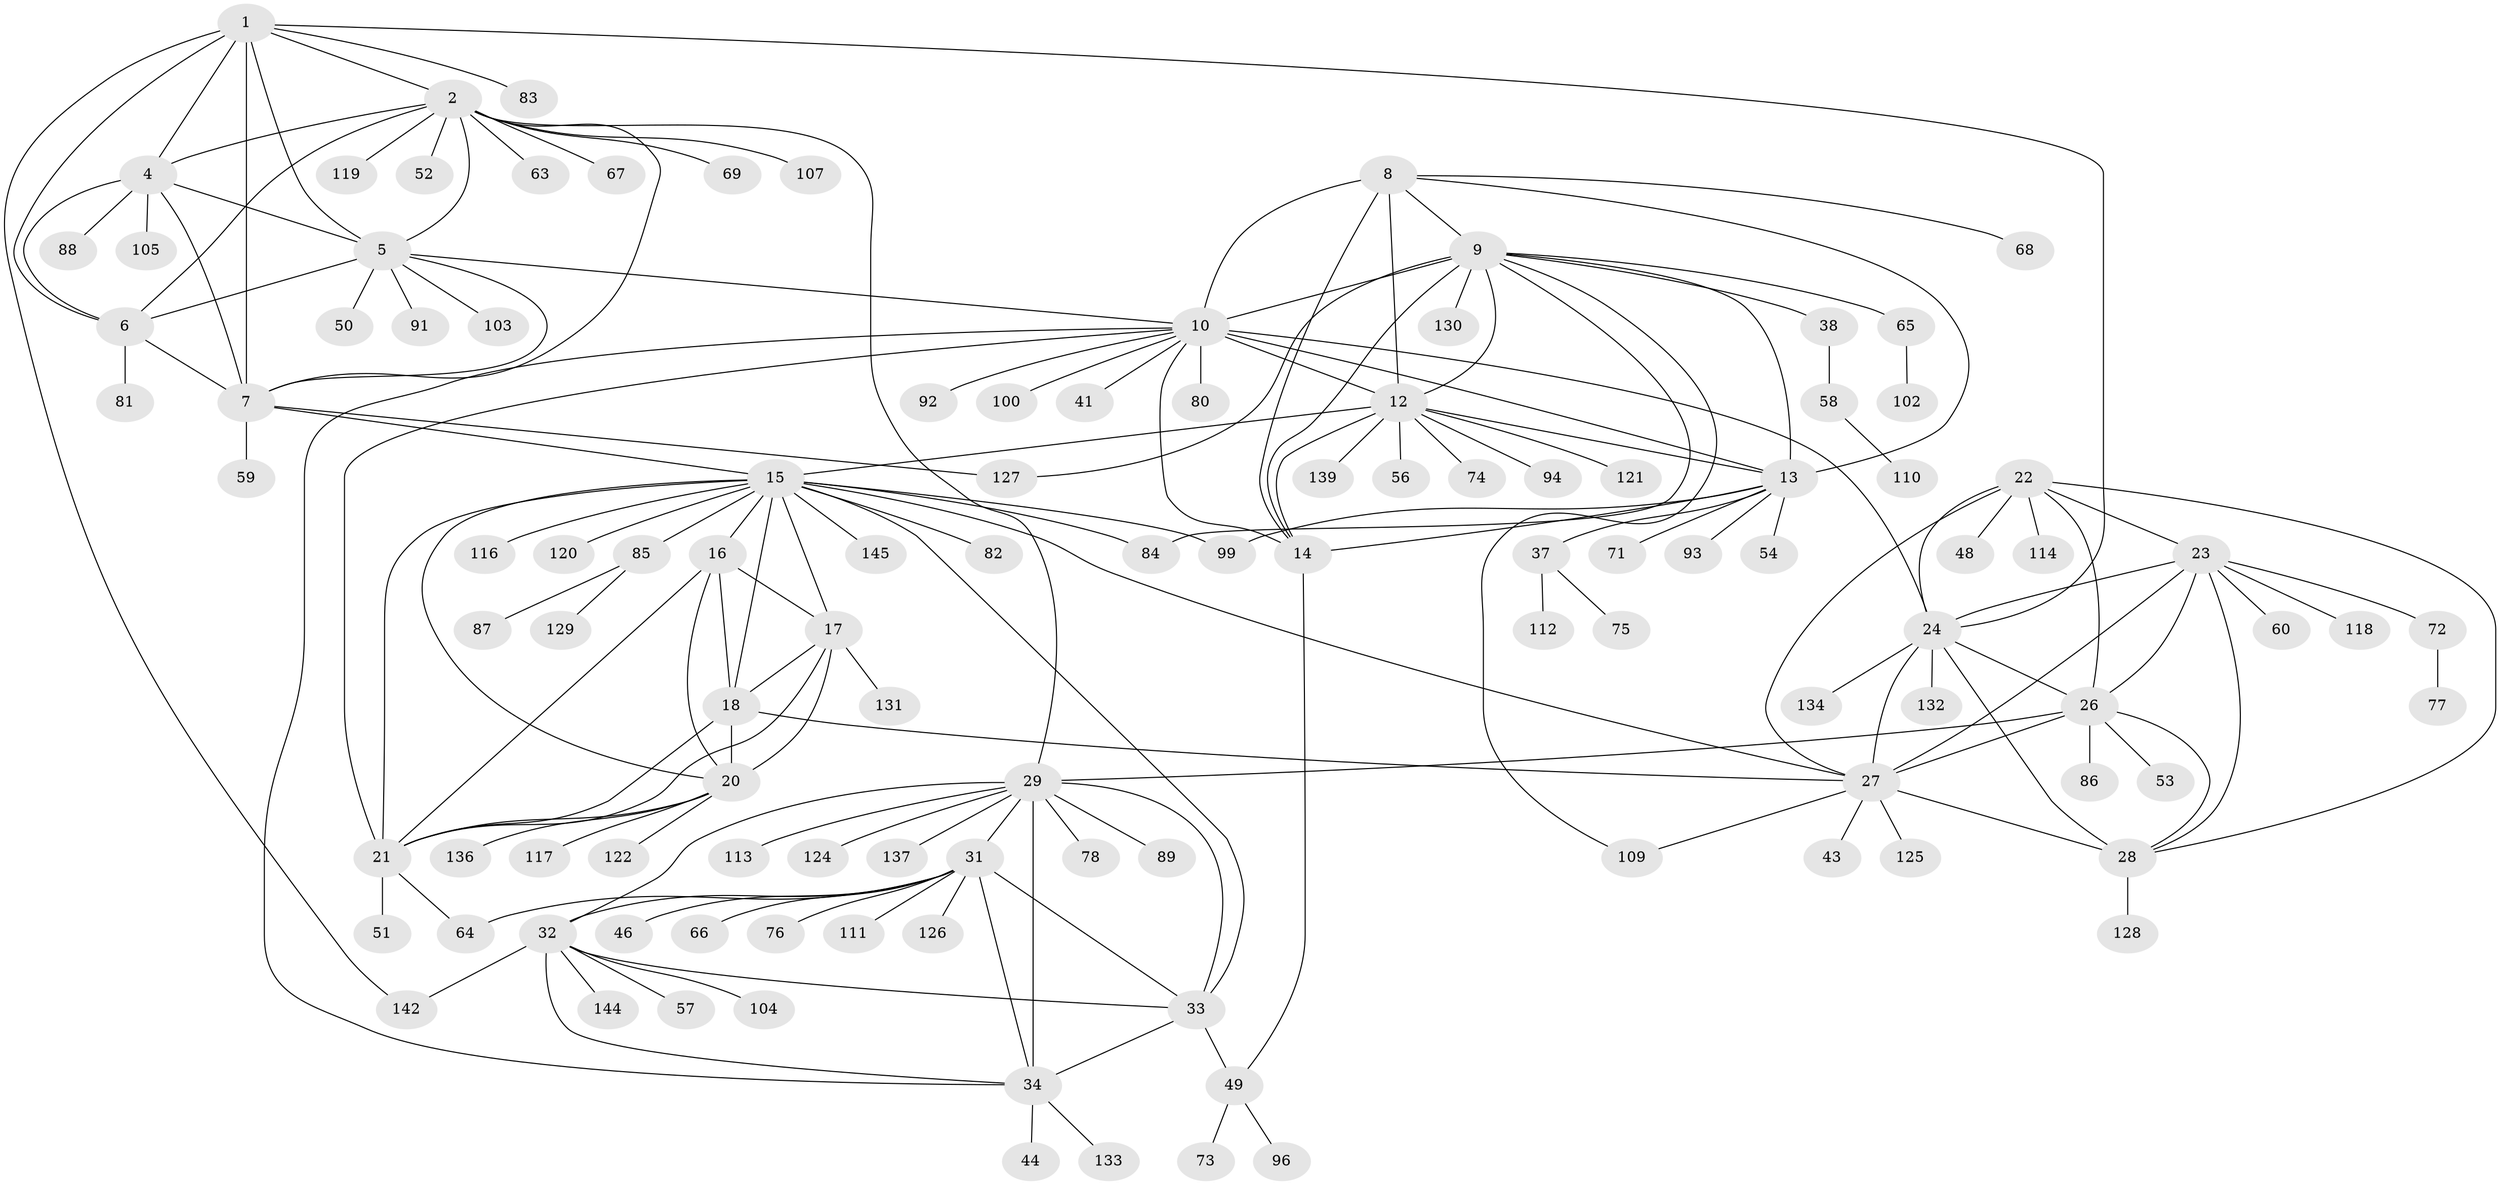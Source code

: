 // original degree distribution, {8: 0.07534246575342465, 14: 0.00684931506849315, 7: 0.0273972602739726, 9: 0.03424657534246575, 11: 0.02054794520547945, 10: 0.0273972602739726, 13: 0.0136986301369863, 12: 0.0273972602739726, 6: 0.00684931506849315, 3: 0.0136986301369863, 4: 0.02054794520547945, 2: 0.1232876712328767, 1: 0.6027397260273972}
// Generated by graph-tools (version 1.1) at 2025/42/03/06/25 10:42:09]
// undirected, 114 vertices, 174 edges
graph export_dot {
graph [start="1"]
  node [color=gray90,style=filled];
  1 [super="+3"];
  2 [super="+101"];
  4 [super="+95"];
  5 [super="+79"];
  6 [super="+106"];
  7 [super="+62"];
  8;
  9 [super="+115"];
  10 [super="+11"];
  12 [super="+61"];
  13 [super="+47"];
  14 [super="+98"];
  15 [super="+19"];
  16;
  17 [super="+39"];
  18 [super="+146"];
  20 [super="+36"];
  21 [super="+40"];
  22 [super="+42"];
  23;
  24 [super="+25"];
  26 [super="+135"];
  27 [super="+45"];
  28 [super="+123"];
  29 [super="+30"];
  31 [super="+55"];
  32 [super="+70"];
  33;
  34 [super="+35"];
  37 [super="+90"];
  38;
  41;
  43;
  44;
  46;
  48;
  49 [super="+97"];
  50;
  51;
  52;
  53;
  54;
  56;
  57;
  58;
  59;
  60;
  63;
  64;
  65;
  66;
  67;
  68;
  69;
  71;
  72;
  73;
  74;
  75 [super="+140"];
  76;
  77;
  78;
  80;
  81;
  82;
  83;
  84;
  85 [super="+108"];
  86;
  87;
  88;
  89;
  91;
  92;
  93;
  94;
  96;
  99;
  100;
  102;
  103;
  104;
  105;
  107;
  109;
  110;
  111;
  112;
  113;
  114;
  116;
  117 [super="+138"];
  118;
  119;
  120;
  121;
  122;
  124;
  125 [super="+141"];
  126;
  127;
  128;
  129;
  130;
  131;
  132 [super="+143"];
  133;
  134;
  136;
  137;
  139;
  142;
  144;
  145;
  1 -- 2 [weight=2];
  1 -- 4 [weight=2];
  1 -- 5 [weight=2];
  1 -- 6 [weight=2];
  1 -- 7 [weight=2];
  1 -- 142;
  1 -- 24;
  1 -- 83;
  2 -- 4;
  2 -- 5;
  2 -- 6;
  2 -- 7;
  2 -- 29;
  2 -- 52;
  2 -- 63;
  2 -- 67;
  2 -- 69;
  2 -- 107;
  2 -- 119;
  4 -- 5;
  4 -- 6;
  4 -- 7;
  4 -- 88;
  4 -- 105;
  5 -- 6;
  5 -- 7;
  5 -- 10;
  5 -- 50;
  5 -- 91;
  5 -- 103;
  6 -- 7;
  6 -- 81;
  7 -- 59;
  7 -- 127;
  7 -- 15;
  8 -- 9;
  8 -- 10 [weight=2];
  8 -- 12;
  8 -- 13;
  8 -- 14;
  8 -- 68;
  9 -- 10 [weight=2];
  9 -- 12;
  9 -- 13;
  9 -- 14;
  9 -- 38;
  9 -- 65;
  9 -- 84;
  9 -- 109;
  9 -- 127;
  9 -- 130;
  10 -- 12 [weight=2];
  10 -- 13 [weight=2];
  10 -- 14 [weight=2];
  10 -- 21;
  10 -- 24;
  10 -- 41;
  10 -- 80;
  10 -- 92;
  10 -- 100;
  10 -- 34;
  12 -- 13;
  12 -- 14;
  12 -- 56;
  12 -- 74;
  12 -- 94;
  12 -- 121;
  12 -- 139;
  12 -- 15;
  13 -- 14;
  13 -- 37;
  13 -- 54;
  13 -- 71;
  13 -- 93;
  13 -- 99;
  14 -- 49;
  15 -- 16 [weight=2];
  15 -- 17 [weight=2];
  15 -- 18 [weight=2];
  15 -- 20 [weight=2];
  15 -- 21 [weight=2];
  15 -- 33;
  15 -- 82;
  15 -- 85;
  15 -- 116;
  15 -- 120;
  15 -- 99;
  15 -- 145;
  15 -- 84;
  15 -- 27;
  16 -- 17;
  16 -- 18;
  16 -- 20;
  16 -- 21;
  17 -- 18;
  17 -- 20;
  17 -- 21;
  17 -- 131;
  18 -- 20;
  18 -- 21;
  18 -- 27;
  20 -- 21;
  20 -- 122;
  20 -- 136;
  20 -- 117;
  21 -- 51;
  21 -- 64;
  22 -- 23;
  22 -- 24 [weight=2];
  22 -- 26;
  22 -- 27;
  22 -- 28;
  22 -- 48;
  22 -- 114;
  23 -- 24 [weight=2];
  23 -- 26;
  23 -- 27;
  23 -- 28;
  23 -- 60;
  23 -- 72;
  23 -- 118;
  24 -- 26 [weight=2];
  24 -- 27 [weight=2];
  24 -- 28 [weight=2];
  24 -- 134;
  24 -- 132;
  26 -- 27;
  26 -- 28;
  26 -- 53;
  26 -- 86;
  26 -- 29;
  27 -- 28;
  27 -- 43;
  27 -- 109;
  27 -- 125;
  28 -- 128;
  29 -- 31 [weight=2];
  29 -- 32 [weight=2];
  29 -- 33 [weight=2];
  29 -- 34 [weight=4];
  29 -- 113;
  29 -- 137;
  29 -- 78;
  29 -- 89;
  29 -- 124;
  31 -- 32;
  31 -- 33;
  31 -- 34 [weight=2];
  31 -- 46;
  31 -- 64;
  31 -- 66;
  31 -- 76;
  31 -- 111;
  31 -- 126;
  32 -- 33;
  32 -- 34 [weight=2];
  32 -- 57;
  32 -- 104;
  32 -- 142;
  32 -- 144;
  33 -- 34 [weight=2];
  33 -- 49;
  34 -- 44;
  34 -- 133;
  37 -- 75;
  37 -- 112;
  38 -- 58;
  49 -- 73;
  49 -- 96;
  58 -- 110;
  65 -- 102;
  72 -- 77;
  85 -- 87;
  85 -- 129;
}
